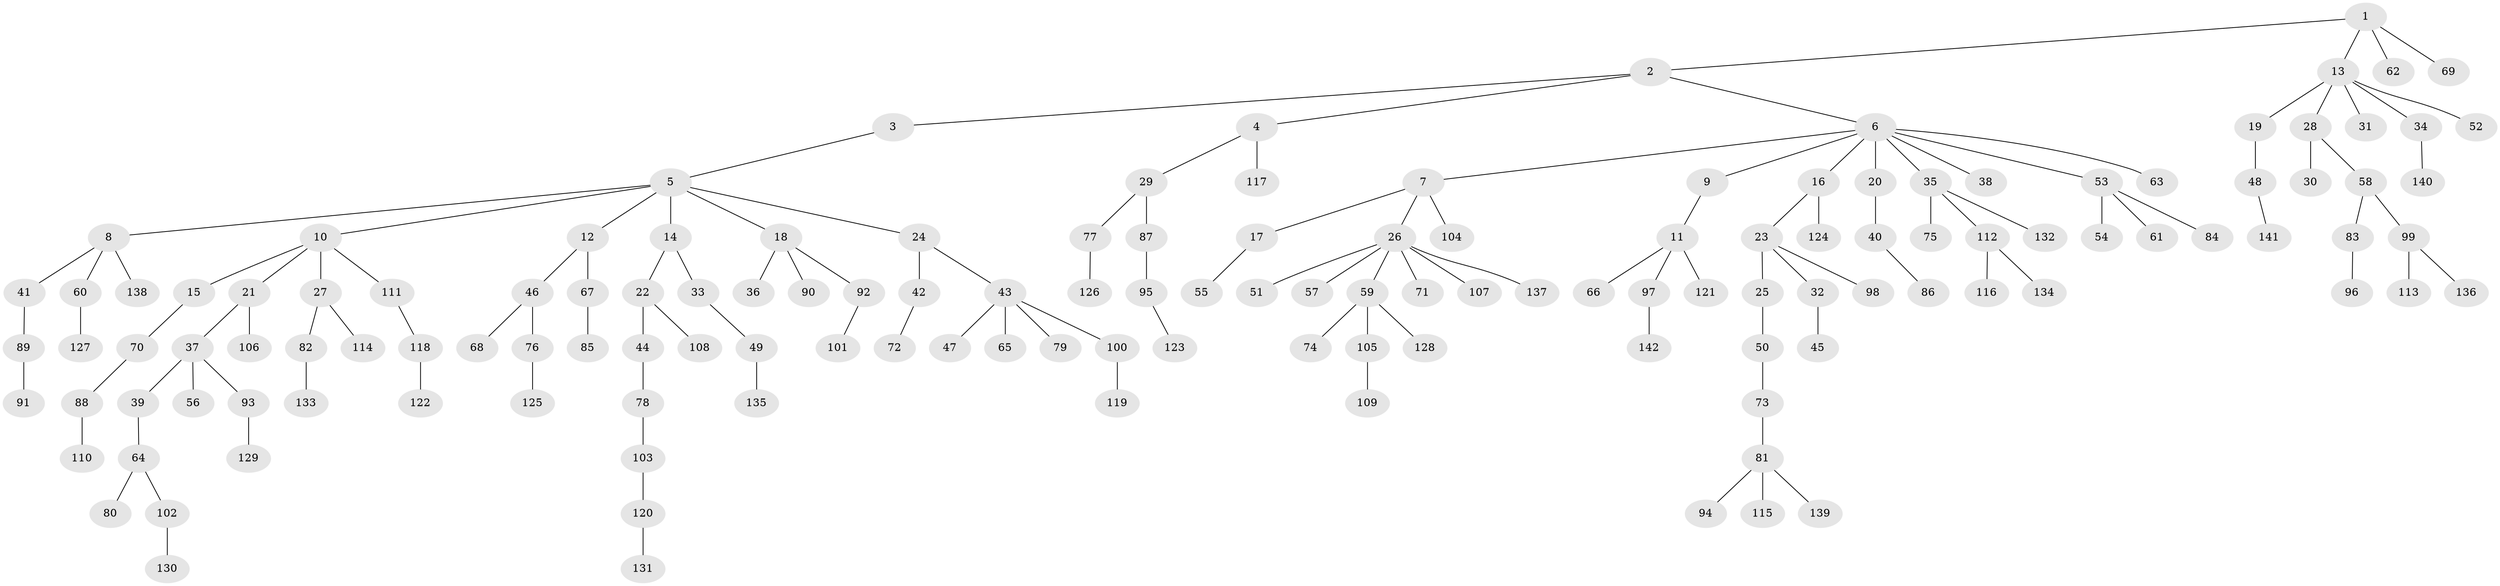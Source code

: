 // coarse degree distribution, {9: 0.014084507042253521, 2: 0.22535211267605634, 7: 0.014084507042253521, 8: 0.028169014084507043, 4: 0.07042253521126761, 1: 0.5774647887323944, 3: 0.07042253521126761}
// Generated by graph-tools (version 1.1) at 2025/19/03/04/25 18:19:05]
// undirected, 142 vertices, 141 edges
graph export_dot {
graph [start="1"]
  node [color=gray90,style=filled];
  1;
  2;
  3;
  4;
  5;
  6;
  7;
  8;
  9;
  10;
  11;
  12;
  13;
  14;
  15;
  16;
  17;
  18;
  19;
  20;
  21;
  22;
  23;
  24;
  25;
  26;
  27;
  28;
  29;
  30;
  31;
  32;
  33;
  34;
  35;
  36;
  37;
  38;
  39;
  40;
  41;
  42;
  43;
  44;
  45;
  46;
  47;
  48;
  49;
  50;
  51;
  52;
  53;
  54;
  55;
  56;
  57;
  58;
  59;
  60;
  61;
  62;
  63;
  64;
  65;
  66;
  67;
  68;
  69;
  70;
  71;
  72;
  73;
  74;
  75;
  76;
  77;
  78;
  79;
  80;
  81;
  82;
  83;
  84;
  85;
  86;
  87;
  88;
  89;
  90;
  91;
  92;
  93;
  94;
  95;
  96;
  97;
  98;
  99;
  100;
  101;
  102;
  103;
  104;
  105;
  106;
  107;
  108;
  109;
  110;
  111;
  112;
  113;
  114;
  115;
  116;
  117;
  118;
  119;
  120;
  121;
  122;
  123;
  124;
  125;
  126;
  127;
  128;
  129;
  130;
  131;
  132;
  133;
  134;
  135;
  136;
  137;
  138;
  139;
  140;
  141;
  142;
  1 -- 2;
  1 -- 13;
  1 -- 62;
  1 -- 69;
  2 -- 3;
  2 -- 4;
  2 -- 6;
  3 -- 5;
  4 -- 29;
  4 -- 117;
  5 -- 8;
  5 -- 10;
  5 -- 12;
  5 -- 14;
  5 -- 18;
  5 -- 24;
  6 -- 7;
  6 -- 9;
  6 -- 16;
  6 -- 20;
  6 -- 35;
  6 -- 38;
  6 -- 53;
  6 -- 63;
  7 -- 17;
  7 -- 26;
  7 -- 104;
  8 -- 41;
  8 -- 60;
  8 -- 138;
  9 -- 11;
  10 -- 15;
  10 -- 21;
  10 -- 27;
  10 -- 111;
  11 -- 66;
  11 -- 97;
  11 -- 121;
  12 -- 46;
  12 -- 67;
  13 -- 19;
  13 -- 28;
  13 -- 31;
  13 -- 34;
  13 -- 52;
  14 -- 22;
  14 -- 33;
  15 -- 70;
  16 -- 23;
  16 -- 124;
  17 -- 55;
  18 -- 36;
  18 -- 90;
  18 -- 92;
  19 -- 48;
  20 -- 40;
  21 -- 37;
  21 -- 106;
  22 -- 44;
  22 -- 108;
  23 -- 25;
  23 -- 32;
  23 -- 98;
  24 -- 42;
  24 -- 43;
  25 -- 50;
  26 -- 51;
  26 -- 57;
  26 -- 59;
  26 -- 71;
  26 -- 107;
  26 -- 137;
  27 -- 82;
  27 -- 114;
  28 -- 30;
  28 -- 58;
  29 -- 77;
  29 -- 87;
  32 -- 45;
  33 -- 49;
  34 -- 140;
  35 -- 75;
  35 -- 112;
  35 -- 132;
  37 -- 39;
  37 -- 56;
  37 -- 93;
  39 -- 64;
  40 -- 86;
  41 -- 89;
  42 -- 72;
  43 -- 47;
  43 -- 65;
  43 -- 79;
  43 -- 100;
  44 -- 78;
  46 -- 68;
  46 -- 76;
  48 -- 141;
  49 -- 135;
  50 -- 73;
  53 -- 54;
  53 -- 61;
  53 -- 84;
  58 -- 83;
  58 -- 99;
  59 -- 74;
  59 -- 105;
  59 -- 128;
  60 -- 127;
  64 -- 80;
  64 -- 102;
  67 -- 85;
  70 -- 88;
  73 -- 81;
  76 -- 125;
  77 -- 126;
  78 -- 103;
  81 -- 94;
  81 -- 115;
  81 -- 139;
  82 -- 133;
  83 -- 96;
  87 -- 95;
  88 -- 110;
  89 -- 91;
  92 -- 101;
  93 -- 129;
  95 -- 123;
  97 -- 142;
  99 -- 113;
  99 -- 136;
  100 -- 119;
  102 -- 130;
  103 -- 120;
  105 -- 109;
  111 -- 118;
  112 -- 116;
  112 -- 134;
  118 -- 122;
  120 -- 131;
}
